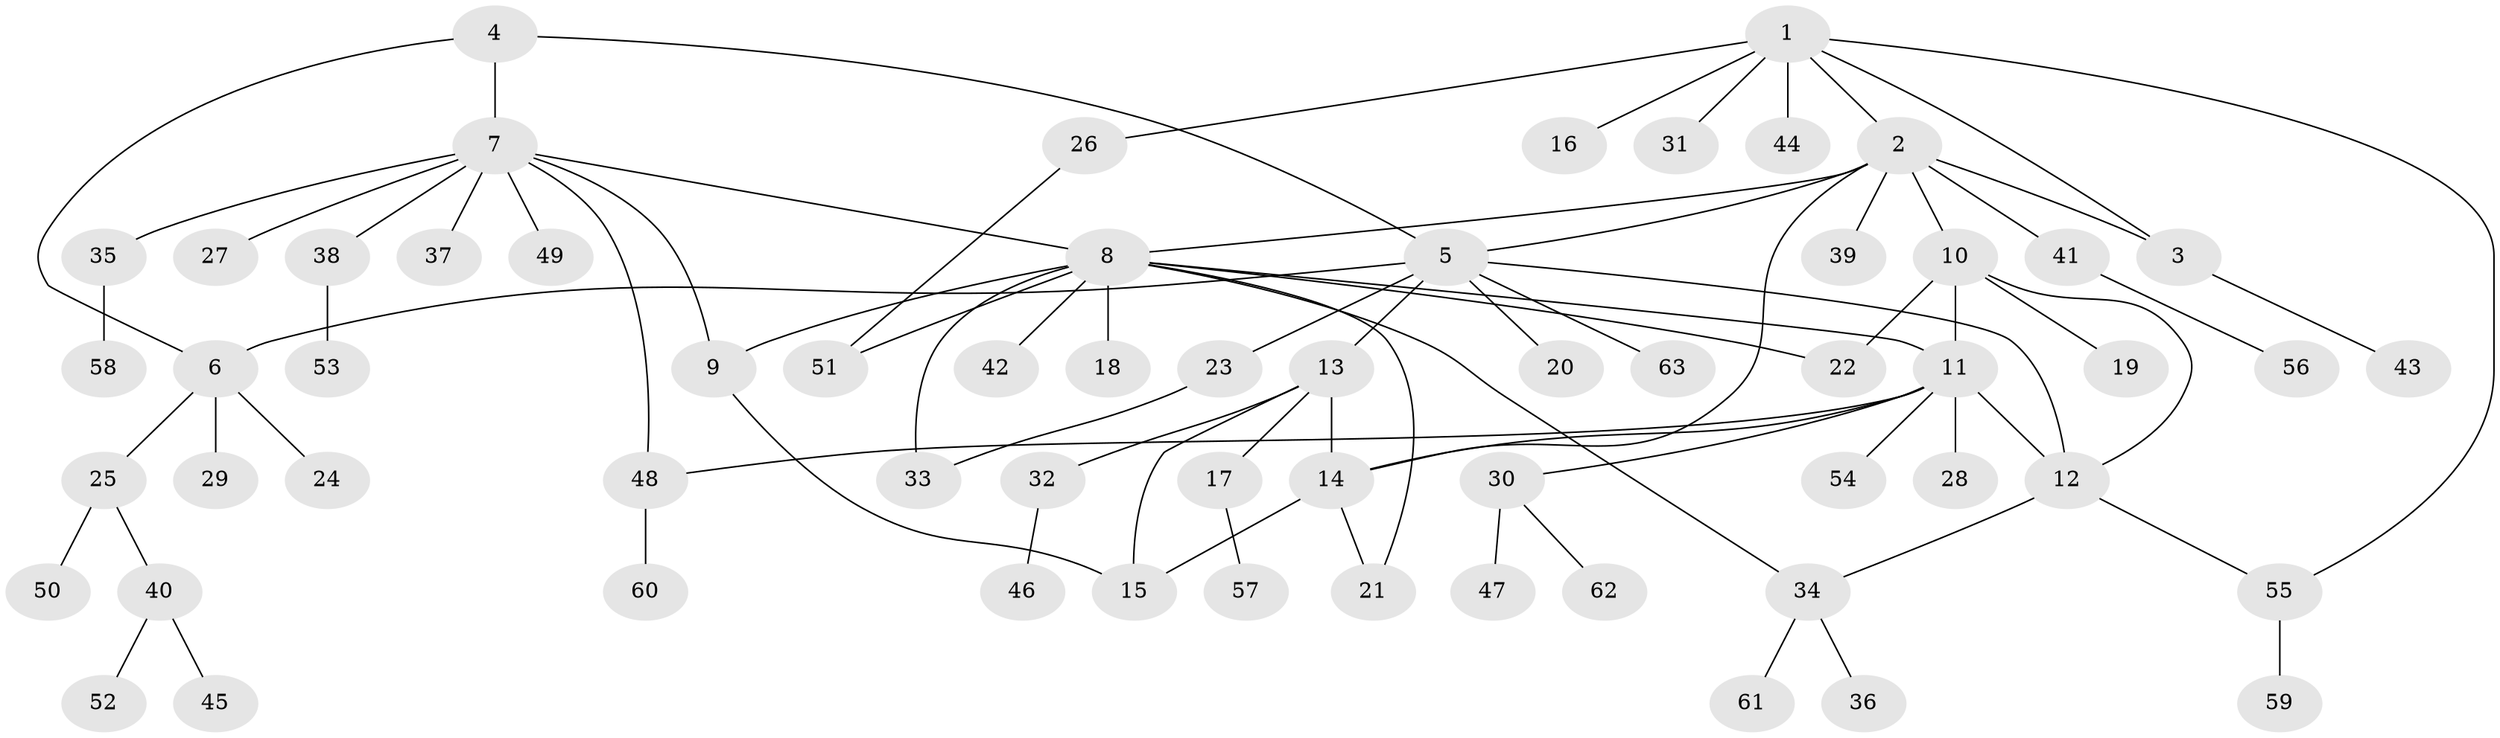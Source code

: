 // coarse degree distribution, {2: 0.2, 8: 0.05, 3: 0.15, 5: 0.1, 6: 0.05, 7: 0.1, 1: 0.35}
// Generated by graph-tools (version 1.1) at 2025/52/03/04/25 22:52:46]
// undirected, 63 vertices, 80 edges
graph export_dot {
  node [color=gray90,style=filled];
  1;
  2;
  3;
  4;
  5;
  6;
  7;
  8;
  9;
  10;
  11;
  12;
  13;
  14;
  15;
  16;
  17;
  18;
  19;
  20;
  21;
  22;
  23;
  24;
  25;
  26;
  27;
  28;
  29;
  30;
  31;
  32;
  33;
  34;
  35;
  36;
  37;
  38;
  39;
  40;
  41;
  42;
  43;
  44;
  45;
  46;
  47;
  48;
  49;
  50;
  51;
  52;
  53;
  54;
  55;
  56;
  57;
  58;
  59;
  60;
  61;
  62;
  63;
  1 -- 2;
  1 -- 3;
  1 -- 16;
  1 -- 26;
  1 -- 31;
  1 -- 44;
  1 -- 55;
  2 -- 3;
  2 -- 5;
  2 -- 8;
  2 -- 10;
  2 -- 14;
  2 -- 39;
  2 -- 41;
  3 -- 43;
  4 -- 5;
  4 -- 6;
  4 -- 7;
  5 -- 6;
  5 -- 12;
  5 -- 13;
  5 -- 20;
  5 -- 23;
  5 -- 63;
  6 -- 24;
  6 -- 25;
  6 -- 29;
  7 -- 8;
  7 -- 9;
  7 -- 27;
  7 -- 35;
  7 -- 37;
  7 -- 38;
  7 -- 48;
  7 -- 49;
  8 -- 9;
  8 -- 11;
  8 -- 18;
  8 -- 21;
  8 -- 22;
  8 -- 33;
  8 -- 34;
  8 -- 42;
  8 -- 51;
  9 -- 15;
  10 -- 11;
  10 -- 12;
  10 -- 19;
  10 -- 22;
  11 -- 12;
  11 -- 14;
  11 -- 28;
  11 -- 30;
  11 -- 48;
  11 -- 54;
  12 -- 34;
  12 -- 55;
  13 -- 14;
  13 -- 15;
  13 -- 17;
  13 -- 32;
  14 -- 15;
  14 -- 21;
  17 -- 57;
  23 -- 33;
  25 -- 40;
  25 -- 50;
  26 -- 51;
  30 -- 47;
  30 -- 62;
  32 -- 46;
  34 -- 36;
  34 -- 61;
  35 -- 58;
  38 -- 53;
  40 -- 45;
  40 -- 52;
  41 -- 56;
  48 -- 60;
  55 -- 59;
}
